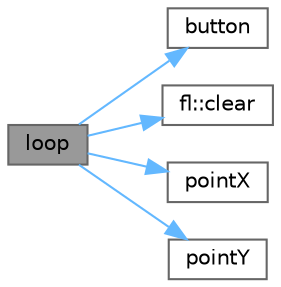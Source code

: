 digraph "loop"
{
 // INTERACTIVE_SVG=YES
 // LATEX_PDF_SIZE
  bgcolor="transparent";
  edge [fontname=Helvetica,fontsize=10,labelfontname=Helvetica,labelfontsize=10];
  node [fontname=Helvetica,fontsize=10,shape=box,height=0.2,width=0.4];
  rankdir="LR";
  Node1 [id="Node000001",label="loop",height=0.2,width=0.4,color="gray40", fillcolor="grey60", style="filled", fontcolor="black",tooltip=" "];
  Node1 -> Node2 [id="edge1_Node000001_Node000002",color="steelblue1",style="solid",tooltip=" "];
  Node2 [id="Node000002",label="button",height=0.2,width=0.4,color="grey40", fillcolor="white", style="filled",URL="$d7/da1/old_8h_a1aba00ccb05d318eedbdb922d076f3e6.html#a1aba00ccb05d318eedbdb922d076f3e6",tooltip=" "];
  Node1 -> Node3 [id="edge2_Node000001_Node000003",color="steelblue1",style="solid",tooltip=" "];
  Node3 [id="Node000003",label="fl::clear",height=0.2,width=0.4,color="grey40", fillcolor="white", style="filled",URL="$d4/d36/namespacefl_a29022c57817c486135e4939abce404d6.html#a29022c57817c486135e4939abce404d6",tooltip=" "];
  Node1 -> Node4 [id="edge3_Node000001_Node000004",color="steelblue1",style="solid",tooltip=" "];
  Node4 [id="Node000004",label="pointX",height=0.2,width=0.4,color="grey40", fillcolor="white", style="filled",URL="$d3/d52/_x_y_path_2simple_8h_a3e56ec353c55de298f17d33f54cb88b9.html#a3e56ec353c55de298f17d33f54cb88b9",tooltip=" "];
  Node1 -> Node5 [id="edge4_Node000001_Node000005",color="steelblue1",style="solid",tooltip=" "];
  Node5 [id="Node000005",label="pointY",height=0.2,width=0.4,color="grey40", fillcolor="white", style="filled",URL="$d3/d52/_x_y_path_2simple_8h_aaadba1184e4d7ee0282a884d04fc932d.html#aaadba1184e4d7ee0282a884d04fc932d",tooltip=" "];
}
